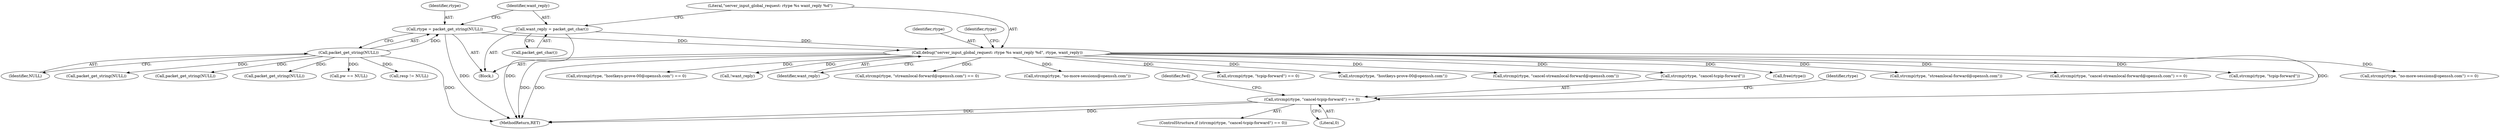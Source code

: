 digraph "0_src_c76fac666ea038753294f2ac94d310f8adece9ce@API" {
"1000277" [label="(Call,strcmp(rtype, \"cancel-tcpip-forward\") == 0)"];
"1000132" [label="(Call,debug(\"server_input_global_request: rtype %s want_reply %d\", rtype, want_reply))"];
"1000125" [label="(Call,rtype = packet_get_string(NULL))"];
"1000127" [label="(Call,packet_get_string(NULL))"];
"1000129" [label="(Call,want_reply = packet_get_char())"];
"1000324" [label="(Call,strcmp(rtype, \"streamlocal-forward@openssh.com\"))"];
"1000130" [label="(Identifier,want_reply)"];
"1000385" [label="(Call,strcmp(rtype, \"cancel-streamlocal-forward@openssh.com\") == 0)"];
"1000109" [label="(Block,)"];
"1000277" [label="(Call,strcmp(rtype, \"cancel-tcpip-forward\") == 0)"];
"1000125" [label="(Call,rtype = packet_get_string(NULL))"];
"1000138" [label="(Call,strcmp(rtype, \"tcpip-forward\"))"];
"1000421" [label="(Call,strcmp(rtype, \"no-more-sessions@openssh.com\") == 0)"];
"1000340" [label="(Call,packet_get_string(NULL))"];
"1000278" [label="(Call,strcmp(rtype, \"cancel-tcpip-forward\"))"];
"1000435" [label="(Call,strcmp(rtype, \"hostkeys-prove-00@openssh.com\") == 0)"];
"1000402" [label="(Call,packet_get_string(NULL))"];
"1000286" [label="(Identifier,fwd)"];
"1000325" [label="(Identifier,rtype)"];
"1000127" [label="(Call,packet_get_string(NULL))"];
"1000205" [label="(Call,!want_reply)"];
"1000133" [label="(Literal,\"server_input_global_request: rtype %s want_reply %d\")"];
"1000135" [label="(Identifier,want_reply)"];
"1000276" [label="(ControlStructure,if (strcmp(rtype, \"cancel-tcpip-forward\") == 0))"];
"1000323" [label="(Call,strcmp(rtype, \"streamlocal-forward@openssh.com\") == 0)"];
"1000422" [label="(Call,strcmp(rtype, \"no-more-sessions@openssh.com\"))"];
"1000129" [label="(Call,want_reply = packet_get_char())"];
"1000137" [label="(Call,strcmp(rtype, \"tcpip-forward\") == 0)"];
"1000152" [label="(Call,pw == NULL)"];
"1000457" [label="(Call,resp != NULL)"];
"1000281" [label="(Literal,0)"];
"1000131" [label="(Call,packet_get_char())"];
"1000128" [label="(Identifier,NULL)"];
"1000294" [label="(Call,packet_get_string(NULL))"];
"1000134" [label="(Identifier,rtype)"];
"1000139" [label="(Identifier,rtype)"];
"1000436" [label="(Call,strcmp(rtype, \"hostkeys-prove-00@openssh.com\"))"];
"1000386" [label="(Call,strcmp(rtype, \"cancel-streamlocal-forward@openssh.com\"))"];
"1000474" [label="(MethodReturn,RET)"];
"1000468" [label="(Call,free(rtype))"];
"1000132" [label="(Call,debug(\"server_input_global_request: rtype %s want_reply %d\", rtype, want_reply))"];
"1000126" [label="(Identifier,rtype)"];
"1000277" -> "1000276"  [label="AST: "];
"1000277" -> "1000281"  [label="CFG: "];
"1000278" -> "1000277"  [label="AST: "];
"1000281" -> "1000277"  [label="AST: "];
"1000286" -> "1000277"  [label="CFG: "];
"1000325" -> "1000277"  [label="CFG: "];
"1000277" -> "1000474"  [label="DDG: "];
"1000277" -> "1000474"  [label="DDG: "];
"1000132" -> "1000277"  [label="DDG: "];
"1000132" -> "1000109"  [label="AST: "];
"1000132" -> "1000135"  [label="CFG: "];
"1000133" -> "1000132"  [label="AST: "];
"1000134" -> "1000132"  [label="AST: "];
"1000135" -> "1000132"  [label="AST: "];
"1000139" -> "1000132"  [label="CFG: "];
"1000132" -> "1000474"  [label="DDG: "];
"1000132" -> "1000474"  [label="DDG: "];
"1000125" -> "1000132"  [label="DDG: "];
"1000129" -> "1000132"  [label="DDG: "];
"1000132" -> "1000137"  [label="DDG: "];
"1000132" -> "1000138"  [label="DDG: "];
"1000132" -> "1000205"  [label="DDG: "];
"1000132" -> "1000278"  [label="DDG: "];
"1000132" -> "1000323"  [label="DDG: "];
"1000132" -> "1000324"  [label="DDG: "];
"1000132" -> "1000385"  [label="DDG: "];
"1000132" -> "1000386"  [label="DDG: "];
"1000132" -> "1000421"  [label="DDG: "];
"1000132" -> "1000422"  [label="DDG: "];
"1000132" -> "1000435"  [label="DDG: "];
"1000132" -> "1000436"  [label="DDG: "];
"1000132" -> "1000468"  [label="DDG: "];
"1000125" -> "1000109"  [label="AST: "];
"1000125" -> "1000127"  [label="CFG: "];
"1000126" -> "1000125"  [label="AST: "];
"1000127" -> "1000125"  [label="AST: "];
"1000130" -> "1000125"  [label="CFG: "];
"1000125" -> "1000474"  [label="DDG: "];
"1000127" -> "1000125"  [label="DDG: "];
"1000127" -> "1000128"  [label="CFG: "];
"1000128" -> "1000127"  [label="AST: "];
"1000127" -> "1000474"  [label="DDG: "];
"1000127" -> "1000152"  [label="DDG: "];
"1000127" -> "1000294"  [label="DDG: "];
"1000127" -> "1000340"  [label="DDG: "];
"1000127" -> "1000402"  [label="DDG: "];
"1000127" -> "1000457"  [label="DDG: "];
"1000129" -> "1000109"  [label="AST: "];
"1000129" -> "1000131"  [label="CFG: "];
"1000130" -> "1000129"  [label="AST: "];
"1000131" -> "1000129"  [label="AST: "];
"1000133" -> "1000129"  [label="CFG: "];
"1000129" -> "1000474"  [label="DDG: "];
}
